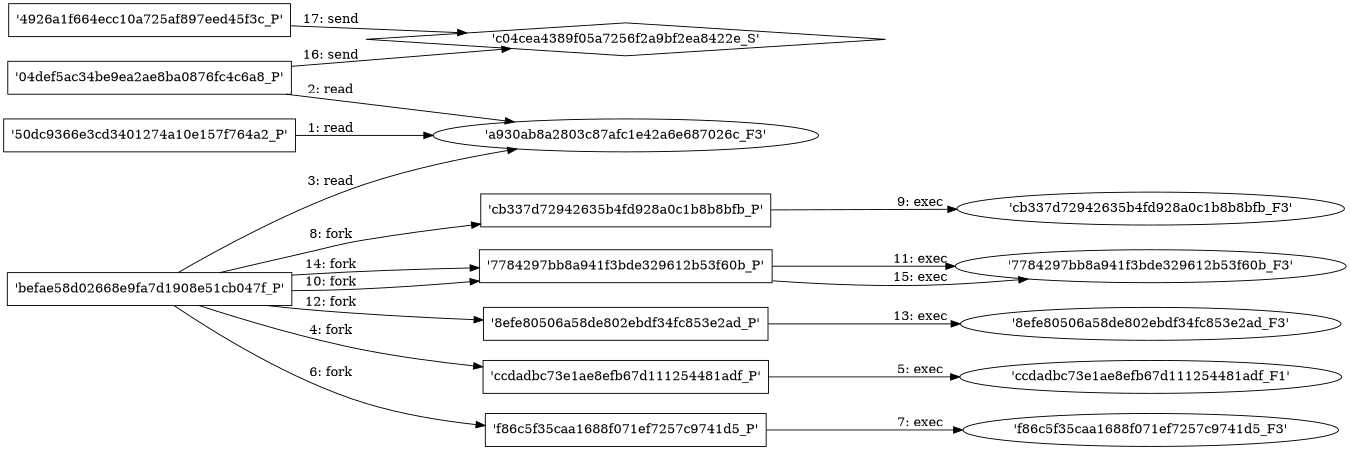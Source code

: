 digraph "D:\Learning\Paper\apt\基于CTI的攻击预警\Dataset\攻击图\ASGfromALLCTI\Microsoft Update Tuesday February 2014, huge fix for Internet Explorer.dot" {
rankdir="LR"
size="9"
fixedsize="false"
splines="true"
nodesep=0.3
ranksep=0
fontsize=10
overlap="scalexy"
engine= "neato"
	"'a930ab8a2803c87afc1e42a6e687026c_F3'" [node_type=file shape=ellipse]
	"'50dc9366e3cd3401274a10e157f764a2_P'" [node_type=Process shape=box]
	"'50dc9366e3cd3401274a10e157f764a2_P'" -> "'a930ab8a2803c87afc1e42a6e687026c_F3'" [label="1: read"]
	"'a930ab8a2803c87afc1e42a6e687026c_F3'" [node_type=file shape=ellipse]
	"'04def5ac34be9ea2ae8ba0876fc4c6a8_P'" [node_type=Process shape=box]
	"'04def5ac34be9ea2ae8ba0876fc4c6a8_P'" -> "'a930ab8a2803c87afc1e42a6e687026c_F3'" [label="2: read"]
	"'a930ab8a2803c87afc1e42a6e687026c_F3'" [node_type=file shape=ellipse]
	"'befae58d02668e9fa7d1908e51cb047f_P'" [node_type=Process shape=box]
	"'befae58d02668e9fa7d1908e51cb047f_P'" -> "'a930ab8a2803c87afc1e42a6e687026c_F3'" [label="3: read"]
	"'befae58d02668e9fa7d1908e51cb047f_P'" [node_type=Process shape=box]
	"'ccdadbc73e1ae8efb67d111254481adf_P'" [node_type=Process shape=box]
	"'befae58d02668e9fa7d1908e51cb047f_P'" -> "'ccdadbc73e1ae8efb67d111254481adf_P'" [label="4: fork"]
	"'ccdadbc73e1ae8efb67d111254481adf_P'" [node_type=Process shape=box]
	"'ccdadbc73e1ae8efb67d111254481adf_F1'" [node_type=File shape=ellipse]
	"'ccdadbc73e1ae8efb67d111254481adf_P'" -> "'ccdadbc73e1ae8efb67d111254481adf_F1'" [label="5: exec"]
	"'befae58d02668e9fa7d1908e51cb047f_P'" [node_type=Process shape=box]
	"'f86c5f35caa1688f071ef7257c9741d5_P'" [node_type=Process shape=box]
	"'befae58d02668e9fa7d1908e51cb047f_P'" -> "'f86c5f35caa1688f071ef7257c9741d5_P'" [label="6: fork"]
	"'f86c5f35caa1688f071ef7257c9741d5_P'" [node_type=Process shape=box]
	"'f86c5f35caa1688f071ef7257c9741d5_F3'" [node_type=File shape=ellipse]
	"'f86c5f35caa1688f071ef7257c9741d5_P'" -> "'f86c5f35caa1688f071ef7257c9741d5_F3'" [label="7: exec"]
	"'befae58d02668e9fa7d1908e51cb047f_P'" [node_type=Process shape=box]
	"'cb337d72942635b4fd928a0c1b8b8bfb_P'" [node_type=Process shape=box]
	"'befae58d02668e9fa7d1908e51cb047f_P'" -> "'cb337d72942635b4fd928a0c1b8b8bfb_P'" [label="8: fork"]
	"'cb337d72942635b4fd928a0c1b8b8bfb_P'" [node_type=Process shape=box]
	"'cb337d72942635b4fd928a0c1b8b8bfb_F3'" [node_type=File shape=ellipse]
	"'cb337d72942635b4fd928a0c1b8b8bfb_P'" -> "'cb337d72942635b4fd928a0c1b8b8bfb_F3'" [label="9: exec"]
	"'befae58d02668e9fa7d1908e51cb047f_P'" [node_type=Process shape=box]
	"'7784297bb8a941f3bde329612b53f60b_P'" [node_type=Process shape=box]
	"'befae58d02668e9fa7d1908e51cb047f_P'" -> "'7784297bb8a941f3bde329612b53f60b_P'" [label="10: fork"]
	"'7784297bb8a941f3bde329612b53f60b_P'" [node_type=Process shape=box]
	"'7784297bb8a941f3bde329612b53f60b_F3'" [node_type=File shape=ellipse]
	"'7784297bb8a941f3bde329612b53f60b_P'" -> "'7784297bb8a941f3bde329612b53f60b_F3'" [label="11: exec"]
	"'befae58d02668e9fa7d1908e51cb047f_P'" [node_type=Process shape=box]
	"'8efe80506a58de802ebdf34fc853e2ad_P'" [node_type=Process shape=box]
	"'befae58d02668e9fa7d1908e51cb047f_P'" -> "'8efe80506a58de802ebdf34fc853e2ad_P'" [label="12: fork"]
	"'8efe80506a58de802ebdf34fc853e2ad_P'" [node_type=Process shape=box]
	"'8efe80506a58de802ebdf34fc853e2ad_F3'" [node_type=File shape=ellipse]
	"'8efe80506a58de802ebdf34fc853e2ad_P'" -> "'8efe80506a58de802ebdf34fc853e2ad_F3'" [label="13: exec"]
	"'befae58d02668e9fa7d1908e51cb047f_P'" [node_type=Process shape=box]
	"'7784297bb8a941f3bde329612b53f60b_P'" [node_type=Process shape=box]
	"'befae58d02668e9fa7d1908e51cb047f_P'" -> "'7784297bb8a941f3bde329612b53f60b_P'" [label="14: fork"]
	"'7784297bb8a941f3bde329612b53f60b_P'" [node_type=Process shape=box]
	"'7784297bb8a941f3bde329612b53f60b_F3'" [node_type=File shape=ellipse]
	"'7784297bb8a941f3bde329612b53f60b_P'" -> "'7784297bb8a941f3bde329612b53f60b_F3'" [label="15: exec"]
	"'c04cea4389f05a7256f2a9bf2ea8422e_S'" [node_type=Socket shape=diamond]
	"'04def5ac34be9ea2ae8ba0876fc4c6a8_P'" [node_type=Process shape=box]
	"'04def5ac34be9ea2ae8ba0876fc4c6a8_P'" -> "'c04cea4389f05a7256f2a9bf2ea8422e_S'" [label="16: send"]
	"'c04cea4389f05a7256f2a9bf2ea8422e_S'" [node_type=Socket shape=diamond]
	"'4926a1f664ecc10a725af897eed45f3c_P'" [node_type=Process shape=box]
	"'4926a1f664ecc10a725af897eed45f3c_P'" -> "'c04cea4389f05a7256f2a9bf2ea8422e_S'" [label="17: send"]
}
